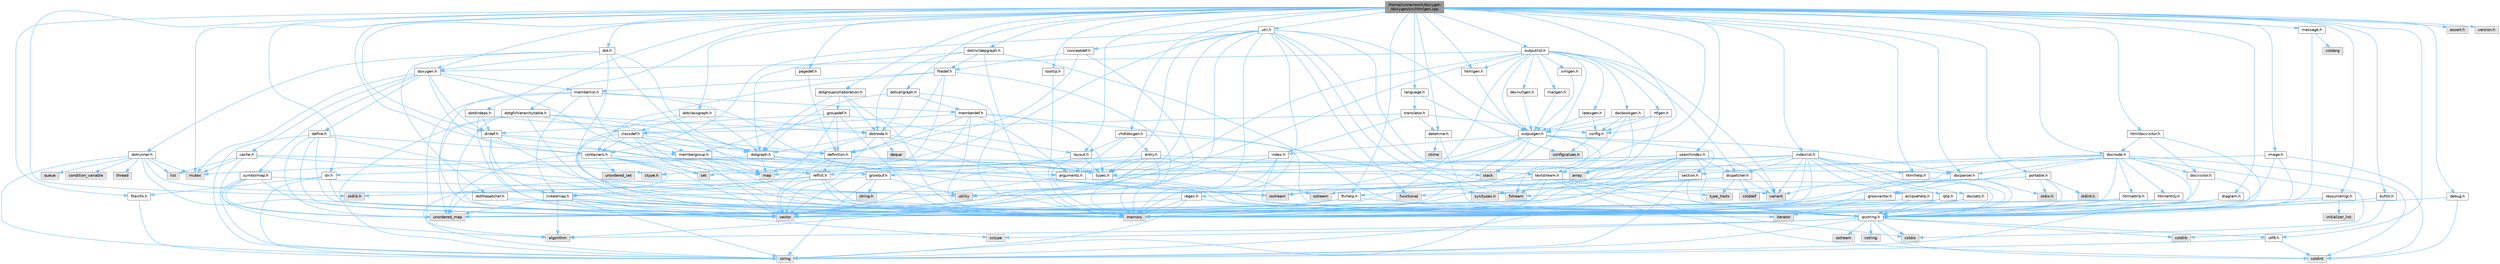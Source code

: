 digraph "/home/runner/work/doxygen/doxygen/src/htmlgen.cpp"
{
 // INTERACTIVE_SVG=YES
 // LATEX_PDF_SIZE
  bgcolor="transparent";
  edge [fontname=Helvetica,fontsize=10,labelfontname=Helvetica,labelfontsize=10];
  node [fontname=Helvetica,fontsize=10,shape=box,height=0.2,width=0.4];
  Node1 [id="Node000001",label="/home/runner/work/doxygen\l/doxygen/src/htmlgen.cpp",height=0.2,width=0.4,color="gray40", fillcolor="grey60", style="filled", fontcolor="black"];
  Node1 -> Node2 [id="edge1_Node000001_Node000002",color="steelblue1",style="solid"];
  Node2 [id="Node000002",label="stdlib.h",height=0.2,width=0.4,color="grey60", fillcolor="#E0E0E0", style="filled"];
  Node1 -> Node3 [id="edge2_Node000001_Node000003",color="steelblue1",style="solid"];
  Node3 [id="Node000003",label="assert.h",height=0.2,width=0.4,color="grey60", fillcolor="#E0E0E0", style="filled"];
  Node1 -> Node4 [id="edge3_Node000001_Node000004",color="steelblue1",style="solid"];
  Node4 [id="Node000004",label="mutex",height=0.2,width=0.4,color="grey60", fillcolor="#E0E0E0", style="filled"];
  Node1 -> Node5 [id="edge4_Node000001_Node000005",color="steelblue1",style="solid"];
  Node5 [id="Node000005",label="message.h",height=0.2,width=0.4,color="grey40", fillcolor="white", style="filled",URL="$d2/d0d/message_8h.html",tooltip=" "];
  Node5 -> Node6 [id="edge5_Node000005_Node000006",color="steelblue1",style="solid"];
  Node6 [id="Node000006",label="cstdarg",height=0.2,width=0.4,color="grey60", fillcolor="#E0E0E0", style="filled"];
  Node5 -> Node7 [id="edge6_Node000005_Node000007",color="steelblue1",style="solid"];
  Node7 [id="Node000007",label="qcstring.h",height=0.2,width=0.4,color="grey40", fillcolor="white", style="filled",URL="$d7/d5c/qcstring_8h.html",tooltip=" "];
  Node7 -> Node8 [id="edge7_Node000007_Node000008",color="steelblue1",style="solid"];
  Node8 [id="Node000008",label="string",height=0.2,width=0.4,color="grey60", fillcolor="#E0E0E0", style="filled"];
  Node7 -> Node9 [id="edge8_Node000007_Node000009",color="steelblue1",style="solid"];
  Node9 [id="Node000009",label="algorithm",height=0.2,width=0.4,color="grey60", fillcolor="#E0E0E0", style="filled"];
  Node7 -> Node10 [id="edge9_Node000007_Node000010",color="steelblue1",style="solid"];
  Node10 [id="Node000010",label="cctype",height=0.2,width=0.4,color="grey60", fillcolor="#E0E0E0", style="filled"];
  Node7 -> Node11 [id="edge10_Node000007_Node000011",color="steelblue1",style="solid"];
  Node11 [id="Node000011",label="cstring",height=0.2,width=0.4,color="grey60", fillcolor="#E0E0E0", style="filled"];
  Node7 -> Node12 [id="edge11_Node000007_Node000012",color="steelblue1",style="solid"];
  Node12 [id="Node000012",label="cstdio",height=0.2,width=0.4,color="grey60", fillcolor="#E0E0E0", style="filled"];
  Node7 -> Node13 [id="edge12_Node000007_Node000013",color="steelblue1",style="solid"];
  Node13 [id="Node000013",label="cstdlib",height=0.2,width=0.4,color="grey60", fillcolor="#E0E0E0", style="filled"];
  Node7 -> Node14 [id="edge13_Node000007_Node000014",color="steelblue1",style="solid"];
  Node14 [id="Node000014",label="cstdint",height=0.2,width=0.4,color="grey60", fillcolor="#E0E0E0", style="filled"];
  Node7 -> Node15 [id="edge14_Node000007_Node000015",color="steelblue1",style="solid"];
  Node15 [id="Node000015",label="ostream",height=0.2,width=0.4,color="grey60", fillcolor="#E0E0E0", style="filled"];
  Node7 -> Node16 [id="edge15_Node000007_Node000016",color="steelblue1",style="solid"];
  Node16 [id="Node000016",label="utf8.h",height=0.2,width=0.4,color="grey40", fillcolor="white", style="filled",URL="$db/d7c/utf8_8h.html",tooltip="Various UTF8 related helper functions."];
  Node16 -> Node14 [id="edge16_Node000016_Node000014",color="steelblue1",style="solid"];
  Node16 -> Node8 [id="edge17_Node000016_Node000008",color="steelblue1",style="solid"];
  Node1 -> Node17 [id="edge18_Node000001_Node000017",color="steelblue1",style="solid"];
  Node17 [id="Node000017",label="htmlgen.h",height=0.2,width=0.4,color="grey40", fillcolor="white", style="filled",URL="$d8/d56/htmlgen_8h.html",tooltip=" "];
  Node17 -> Node18 [id="edge19_Node000017_Node000018",color="steelblue1",style="solid"];
  Node18 [id="Node000018",label="outputgen.h",height=0.2,width=0.4,color="grey40", fillcolor="white", style="filled",URL="$df/d06/outputgen_8h.html",tooltip=" "];
  Node18 -> Node19 [id="edge20_Node000018_Node000019",color="steelblue1",style="solid"];
  Node19 [id="Node000019",label="memory",height=0.2,width=0.4,color="grey60", fillcolor="#E0E0E0", style="filled"];
  Node18 -> Node20 [id="edge21_Node000018_Node000020",color="steelblue1",style="solid"];
  Node20 [id="Node000020",label="stack",height=0.2,width=0.4,color="grey60", fillcolor="#E0E0E0", style="filled"];
  Node18 -> Node21 [id="edge22_Node000018_Node000021",color="steelblue1",style="solid"];
  Node21 [id="Node000021",label="iostream",height=0.2,width=0.4,color="grey60", fillcolor="#E0E0E0", style="filled"];
  Node18 -> Node22 [id="edge23_Node000018_Node000022",color="steelblue1",style="solid"];
  Node22 [id="Node000022",label="fstream",height=0.2,width=0.4,color="grey60", fillcolor="#E0E0E0", style="filled"];
  Node18 -> Node23 [id="edge24_Node000018_Node000023",color="steelblue1",style="solid"];
  Node23 [id="Node000023",label="types.h",height=0.2,width=0.4,color="grey40", fillcolor="white", style="filled",URL="$d9/d49/types_8h.html",tooltip="This file contains a number of basic enums and types."];
  Node23 -> Node7 [id="edge25_Node000023_Node000007",color="steelblue1",style="solid"];
  Node18 -> Node24 [id="edge26_Node000018_Node000024",color="steelblue1",style="solid"];
  Node24 [id="Node000024",label="index.h",height=0.2,width=0.4,color="grey40", fillcolor="white", style="filled",URL="$d1/db5/index_8h.html",tooltip=" "];
  Node24 -> Node19 [id="edge27_Node000024_Node000019",color="steelblue1",style="solid"];
  Node24 -> Node25 [id="edge28_Node000024_Node000025",color="steelblue1",style="solid"];
  Node25 [id="Node000025",label="vector",height=0.2,width=0.4,color="grey60", fillcolor="#E0E0E0", style="filled"];
  Node24 -> Node26 [id="edge29_Node000024_Node000026",color="steelblue1",style="solid"];
  Node26 [id="Node000026",label="map",height=0.2,width=0.4,color="grey60", fillcolor="#E0E0E0", style="filled"];
  Node24 -> Node7 [id="edge30_Node000024_Node000007",color="steelblue1",style="solid"];
  Node18 -> Node27 [id="edge31_Node000018_Node000027",color="steelblue1",style="solid"];
  Node27 [id="Node000027",label="section.h",height=0.2,width=0.4,color="grey40", fillcolor="white", style="filled",URL="$d1/d2a/section_8h.html",tooltip=" "];
  Node27 -> Node8 [id="edge32_Node000027_Node000008",color="steelblue1",style="solid"];
  Node27 -> Node28 [id="edge33_Node000027_Node000028",color="steelblue1",style="solid"];
  Node28 [id="Node000028",label="unordered_map",height=0.2,width=0.4,color="grey60", fillcolor="#E0E0E0", style="filled"];
  Node27 -> Node7 [id="edge34_Node000027_Node000007",color="steelblue1",style="solid"];
  Node27 -> Node29 [id="edge35_Node000027_Node000029",color="steelblue1",style="solid"];
  Node29 [id="Node000029",label="linkedmap.h",height=0.2,width=0.4,color="grey40", fillcolor="white", style="filled",URL="$da/de1/linkedmap_8h.html",tooltip=" "];
  Node29 -> Node28 [id="edge36_Node000029_Node000028",color="steelblue1",style="solid"];
  Node29 -> Node25 [id="edge37_Node000029_Node000025",color="steelblue1",style="solid"];
  Node29 -> Node19 [id="edge38_Node000029_Node000019",color="steelblue1",style="solid"];
  Node29 -> Node8 [id="edge39_Node000029_Node000008",color="steelblue1",style="solid"];
  Node29 -> Node9 [id="edge40_Node000029_Node000009",color="steelblue1",style="solid"];
  Node29 -> Node10 [id="edge41_Node000029_Node000010",color="steelblue1",style="solid"];
  Node29 -> Node7 [id="edge42_Node000029_Node000007",color="steelblue1",style="solid"];
  Node18 -> Node30 [id="edge43_Node000018_Node000030",color="steelblue1",style="solid"];
  Node30 [id="Node000030",label="textstream.h",height=0.2,width=0.4,color="grey40", fillcolor="white", style="filled",URL="$d4/d7d/textstream_8h.html",tooltip=" "];
  Node30 -> Node8 [id="edge44_Node000030_Node000008",color="steelblue1",style="solid"];
  Node30 -> Node21 [id="edge45_Node000030_Node000021",color="steelblue1",style="solid"];
  Node30 -> Node31 [id="edge46_Node000030_Node000031",color="steelblue1",style="solid"];
  Node31 [id="Node000031",label="sstream",height=0.2,width=0.4,color="grey60", fillcolor="#E0E0E0", style="filled"];
  Node30 -> Node14 [id="edge47_Node000030_Node000014",color="steelblue1",style="solid"];
  Node30 -> Node12 [id="edge48_Node000030_Node000012",color="steelblue1",style="solid"];
  Node30 -> Node22 [id="edge49_Node000030_Node000022",color="steelblue1",style="solid"];
  Node30 -> Node32 [id="edge50_Node000030_Node000032",color="steelblue1",style="solid"];
  Node32 [id="Node000032",label="type_traits",height=0.2,width=0.4,color="grey60", fillcolor="#E0E0E0", style="filled"];
  Node30 -> Node7 [id="edge51_Node000030_Node000007",color="steelblue1",style="solid"];
  Node18 -> Node33 [id="edge52_Node000018_Node000033",color="steelblue1",style="solid"];
  Node33 [id="Node000033",label="docparser.h",height=0.2,width=0.4,color="grey40", fillcolor="white", style="filled",URL="$de/d9c/docparser_8h.html",tooltip=" "];
  Node33 -> Node34 [id="edge53_Node000033_Node000034",color="steelblue1",style="solid"];
  Node34 [id="Node000034",label="stdio.h",height=0.2,width=0.4,color="grey60", fillcolor="#E0E0E0", style="filled"];
  Node33 -> Node19 [id="edge54_Node000033_Node000019",color="steelblue1",style="solid"];
  Node33 -> Node7 [id="edge55_Node000033_Node000007",color="steelblue1",style="solid"];
  Node33 -> Node35 [id="edge56_Node000033_Node000035",color="steelblue1",style="solid"];
  Node35 [id="Node000035",label="growvector.h",height=0.2,width=0.4,color="grey40", fillcolor="white", style="filled",URL="$d7/d50/growvector_8h.html",tooltip=" "];
  Node35 -> Node25 [id="edge57_Node000035_Node000025",color="steelblue1",style="solid"];
  Node35 -> Node19 [id="edge58_Node000035_Node000019",color="steelblue1",style="solid"];
  Node35 -> Node36 [id="edge59_Node000035_Node000036",color="steelblue1",style="solid"];
  Node36 [id="Node000036",label="iterator",height=0.2,width=0.4,color="grey60", fillcolor="#E0E0E0", style="filled"];
  Node1 -> Node37 [id="edge60_Node000001_Node000037",color="steelblue1",style="solid"];
  Node37 [id="Node000037",label="config.h",height=0.2,width=0.4,color="grey40", fillcolor="white", style="filled",URL="$db/d16/config_8h.html",tooltip=" "];
  Node37 -> Node38 [id="edge61_Node000037_Node000038",color="steelblue1",style="solid"];
  Node38 [id="Node000038",label="configvalues.h",height=0.2,width=0.4,color="grey60", fillcolor="#E0E0E0", style="filled"];
  Node1 -> Node39 [id="edge62_Node000001_Node000039",color="steelblue1",style="solid"];
  Node39 [id="Node000039",label="util.h",height=0.2,width=0.4,color="grey40", fillcolor="white", style="filled",URL="$d8/d3c/util_8h.html",tooltip="A bunch of utility functions."];
  Node39 -> Node19 [id="edge63_Node000039_Node000019",color="steelblue1",style="solid"];
  Node39 -> Node28 [id="edge64_Node000039_Node000028",color="steelblue1",style="solid"];
  Node39 -> Node9 [id="edge65_Node000039_Node000009",color="steelblue1",style="solid"];
  Node39 -> Node40 [id="edge66_Node000039_Node000040",color="steelblue1",style="solid"];
  Node40 [id="Node000040",label="functional",height=0.2,width=0.4,color="grey60", fillcolor="#E0E0E0", style="filled"];
  Node39 -> Node22 [id="edge67_Node000039_Node000022",color="steelblue1",style="solid"];
  Node39 -> Node41 [id="edge68_Node000039_Node000041",color="steelblue1",style="solid"];
  Node41 [id="Node000041",label="variant",height=0.2,width=0.4,color="grey60", fillcolor="#E0E0E0", style="filled"];
  Node39 -> Node42 [id="edge69_Node000039_Node000042",color="steelblue1",style="solid"];
  Node42 [id="Node000042",label="ctype.h",height=0.2,width=0.4,color="grey60", fillcolor="#E0E0E0", style="filled"];
  Node39 -> Node23 [id="edge70_Node000039_Node000023",color="steelblue1",style="solid"];
  Node39 -> Node33 [id="edge71_Node000039_Node000033",color="steelblue1",style="solid"];
  Node39 -> Node43 [id="edge72_Node000039_Node000043",color="steelblue1",style="solid"];
  Node43 [id="Node000043",label="containers.h",height=0.2,width=0.4,color="grey40", fillcolor="white", style="filled",URL="$d5/d75/containers_8h.html",tooltip=" "];
  Node43 -> Node25 [id="edge73_Node000043_Node000025",color="steelblue1",style="solid"];
  Node43 -> Node8 [id="edge74_Node000043_Node000008",color="steelblue1",style="solid"];
  Node43 -> Node44 [id="edge75_Node000043_Node000044",color="steelblue1",style="solid"];
  Node44 [id="Node000044",label="set",height=0.2,width=0.4,color="grey60", fillcolor="#E0E0E0", style="filled"];
  Node43 -> Node26 [id="edge76_Node000043_Node000026",color="steelblue1",style="solid"];
  Node43 -> Node45 [id="edge77_Node000043_Node000045",color="steelblue1",style="solid"];
  Node45 [id="Node000045",label="unordered_set",height=0.2,width=0.4,color="grey60", fillcolor="#E0E0E0", style="filled"];
  Node43 -> Node28 [id="edge78_Node000043_Node000028",color="steelblue1",style="solid"];
  Node43 -> Node20 [id="edge79_Node000043_Node000020",color="steelblue1",style="solid"];
  Node39 -> Node18 [id="edge80_Node000039_Node000018",color="steelblue1",style="solid"];
  Node39 -> Node46 [id="edge81_Node000039_Node000046",color="steelblue1",style="solid"];
  Node46 [id="Node000046",label="regex.h",height=0.2,width=0.4,color="grey40", fillcolor="white", style="filled",URL="$d1/d21/regex_8h.html",tooltip=" "];
  Node46 -> Node19 [id="edge82_Node000046_Node000019",color="steelblue1",style="solid"];
  Node46 -> Node8 [id="edge83_Node000046_Node000008",color="steelblue1",style="solid"];
  Node46 -> Node25 [id="edge84_Node000046_Node000025",color="steelblue1",style="solid"];
  Node46 -> Node36 [id="edge85_Node000046_Node000036",color="steelblue1",style="solid"];
  Node39 -> Node47 [id="edge86_Node000039_Node000047",color="steelblue1",style="solid"];
  Node47 [id="Node000047",label="conceptdef.h",height=0.2,width=0.4,color="grey40", fillcolor="white", style="filled",URL="$da/df1/conceptdef_8h.html",tooltip=" "];
  Node47 -> Node19 [id="edge87_Node000047_Node000019",color="steelblue1",style="solid"];
  Node47 -> Node48 [id="edge88_Node000047_Node000048",color="steelblue1",style="solid"];
  Node48 [id="Node000048",label="definition.h",height=0.2,width=0.4,color="grey40", fillcolor="white", style="filled",URL="$df/da1/definition_8h.html",tooltip=" "];
  Node48 -> Node25 [id="edge89_Node000048_Node000025",color="steelblue1",style="solid"];
  Node48 -> Node23 [id="edge90_Node000048_Node000023",color="steelblue1",style="solid"];
  Node48 -> Node49 [id="edge91_Node000048_Node000049",color="steelblue1",style="solid"];
  Node49 [id="Node000049",label="reflist.h",height=0.2,width=0.4,color="grey40", fillcolor="white", style="filled",URL="$d1/d02/reflist_8h.html",tooltip=" "];
  Node49 -> Node25 [id="edge92_Node000049_Node000025",color="steelblue1",style="solid"];
  Node49 -> Node28 [id="edge93_Node000049_Node000028",color="steelblue1",style="solid"];
  Node49 -> Node19 [id="edge94_Node000049_Node000019",color="steelblue1",style="solid"];
  Node49 -> Node7 [id="edge95_Node000049_Node000007",color="steelblue1",style="solid"];
  Node49 -> Node29 [id="edge96_Node000049_Node000029",color="steelblue1",style="solid"];
  Node47 -> Node50 [id="edge97_Node000047_Node000050",color="steelblue1",style="solid"];
  Node50 [id="Node000050",label="filedef.h",height=0.2,width=0.4,color="grey40", fillcolor="white", style="filled",URL="$d4/d3a/filedef_8h.html",tooltip=" "];
  Node50 -> Node19 [id="edge98_Node000050_Node000019",color="steelblue1",style="solid"];
  Node50 -> Node44 [id="edge99_Node000050_Node000044",color="steelblue1",style="solid"];
  Node50 -> Node48 [id="edge100_Node000050_Node000048",color="steelblue1",style="solid"];
  Node50 -> Node51 [id="edge101_Node000050_Node000051",color="steelblue1",style="solid"];
  Node51 [id="Node000051",label="memberlist.h",height=0.2,width=0.4,color="grey40", fillcolor="white", style="filled",URL="$dd/d78/memberlist_8h.html",tooltip=" "];
  Node51 -> Node25 [id="edge102_Node000051_Node000025",color="steelblue1",style="solid"];
  Node51 -> Node9 [id="edge103_Node000051_Node000009",color="steelblue1",style="solid"];
  Node51 -> Node52 [id="edge104_Node000051_Node000052",color="steelblue1",style="solid"];
  Node52 [id="Node000052",label="memberdef.h",height=0.2,width=0.4,color="grey40", fillcolor="white", style="filled",URL="$d4/d46/memberdef_8h.html",tooltip=" "];
  Node52 -> Node25 [id="edge105_Node000052_Node000025",color="steelblue1",style="solid"];
  Node52 -> Node19 [id="edge106_Node000052_Node000019",color="steelblue1",style="solid"];
  Node52 -> Node53 [id="edge107_Node000052_Node000053",color="steelblue1",style="solid"];
  Node53 [id="Node000053",label="sys/types.h",height=0.2,width=0.4,color="grey60", fillcolor="#E0E0E0", style="filled"];
  Node52 -> Node23 [id="edge108_Node000052_Node000023",color="steelblue1",style="solid"];
  Node52 -> Node48 [id="edge109_Node000052_Node000048",color="steelblue1",style="solid"];
  Node52 -> Node54 [id="edge110_Node000052_Node000054",color="steelblue1",style="solid"];
  Node54 [id="Node000054",label="arguments.h",height=0.2,width=0.4,color="grey40", fillcolor="white", style="filled",URL="$df/d9b/arguments_8h.html",tooltip=" "];
  Node54 -> Node25 [id="edge111_Node000054_Node000025",color="steelblue1",style="solid"];
  Node54 -> Node7 [id="edge112_Node000054_Node000007",color="steelblue1",style="solid"];
  Node52 -> Node55 [id="edge113_Node000052_Node000055",color="steelblue1",style="solid"];
  Node55 [id="Node000055",label="classdef.h",height=0.2,width=0.4,color="grey40", fillcolor="white", style="filled",URL="$d1/da6/classdef_8h.html",tooltip=" "];
  Node55 -> Node19 [id="edge114_Node000055_Node000019",color="steelblue1",style="solid"];
  Node55 -> Node25 [id="edge115_Node000055_Node000025",color="steelblue1",style="solid"];
  Node55 -> Node44 [id="edge116_Node000055_Node000044",color="steelblue1",style="solid"];
  Node55 -> Node43 [id="edge117_Node000055_Node000043",color="steelblue1",style="solid"];
  Node55 -> Node48 [id="edge118_Node000055_Node000048",color="steelblue1",style="solid"];
  Node55 -> Node54 [id="edge119_Node000055_Node000054",color="steelblue1",style="solid"];
  Node55 -> Node56 [id="edge120_Node000055_Node000056",color="steelblue1",style="solid"];
  Node56 [id="Node000056",label="membergroup.h",height=0.2,width=0.4,color="grey40", fillcolor="white", style="filled",URL="$d9/d11/membergroup_8h.html",tooltip=" "];
  Node56 -> Node25 [id="edge121_Node000056_Node000025",color="steelblue1",style="solid"];
  Node56 -> Node26 [id="edge122_Node000056_Node000026",color="steelblue1",style="solid"];
  Node56 -> Node19 [id="edge123_Node000056_Node000019",color="steelblue1",style="solid"];
  Node56 -> Node23 [id="edge124_Node000056_Node000023",color="steelblue1",style="solid"];
  Node56 -> Node49 [id="edge125_Node000056_Node000049",color="steelblue1",style="solid"];
  Node51 -> Node29 [id="edge126_Node000051_Node000029",color="steelblue1",style="solid"];
  Node51 -> Node23 [id="edge127_Node000051_Node000023",color="steelblue1",style="solid"];
  Node51 -> Node56 [id="edge128_Node000051_Node000056",color="steelblue1",style="solid"];
  Node50 -> Node43 [id="edge129_Node000050_Node000043",color="steelblue1",style="solid"];
  Node1 -> Node57 [id="edge130_Node000001_Node000057",color="steelblue1",style="solid"];
  Node57 [id="Node000057",label="doxygen.h",height=0.2,width=0.4,color="grey40", fillcolor="white", style="filled",URL="$d1/da1/doxygen_8h.html",tooltip=" "];
  Node57 -> Node4 [id="edge131_Node000057_Node000004",color="steelblue1",style="solid"];
  Node57 -> Node43 [id="edge132_Node000057_Node000043",color="steelblue1",style="solid"];
  Node57 -> Node56 [id="edge133_Node000057_Node000056",color="steelblue1",style="solid"];
  Node57 -> Node58 [id="edge134_Node000057_Node000058",color="steelblue1",style="solid"];
  Node58 [id="Node000058",label="dirdef.h",height=0.2,width=0.4,color="grey40", fillcolor="white", style="filled",URL="$d6/d15/dirdef_8h.html",tooltip=" "];
  Node58 -> Node25 [id="edge135_Node000058_Node000025",color="steelblue1",style="solid"];
  Node58 -> Node26 [id="edge136_Node000058_Node000026",color="steelblue1",style="solid"];
  Node58 -> Node7 [id="edge137_Node000058_Node000007",color="steelblue1",style="solid"];
  Node58 -> Node29 [id="edge138_Node000058_Node000029",color="steelblue1",style="solid"];
  Node58 -> Node48 [id="edge139_Node000058_Node000048",color="steelblue1",style="solid"];
  Node57 -> Node51 [id="edge140_Node000057_Node000051",color="steelblue1",style="solid"];
  Node57 -> Node59 [id="edge141_Node000057_Node000059",color="steelblue1",style="solid"];
  Node59 [id="Node000059",label="define.h",height=0.2,width=0.4,color="grey40", fillcolor="white", style="filled",URL="$df/d67/define_8h.html",tooltip=" "];
  Node59 -> Node25 [id="edge142_Node000059_Node000025",color="steelblue1",style="solid"];
  Node59 -> Node19 [id="edge143_Node000059_Node000019",color="steelblue1",style="solid"];
  Node59 -> Node8 [id="edge144_Node000059_Node000008",color="steelblue1",style="solid"];
  Node59 -> Node28 [id="edge145_Node000059_Node000028",color="steelblue1",style="solid"];
  Node59 -> Node7 [id="edge146_Node000059_Node000007",color="steelblue1",style="solid"];
  Node59 -> Node43 [id="edge147_Node000059_Node000043",color="steelblue1",style="solid"];
  Node57 -> Node60 [id="edge148_Node000057_Node000060",color="steelblue1",style="solid"];
  Node60 [id="Node000060",label="cache.h",height=0.2,width=0.4,color="grey40", fillcolor="white", style="filled",URL="$d3/d26/cache_8h.html",tooltip=" "];
  Node60 -> Node61 [id="edge149_Node000060_Node000061",color="steelblue1",style="solid"];
  Node61 [id="Node000061",label="list",height=0.2,width=0.4,color="grey60", fillcolor="#E0E0E0", style="filled"];
  Node60 -> Node28 [id="edge150_Node000060_Node000028",color="steelblue1",style="solid"];
  Node60 -> Node4 [id="edge151_Node000060_Node000004",color="steelblue1",style="solid"];
  Node60 -> Node62 [id="edge152_Node000060_Node000062",color="steelblue1",style="solid"];
  Node62 [id="Node000062",label="utility",height=0.2,width=0.4,color="grey60", fillcolor="#E0E0E0", style="filled"];
  Node60 -> Node42 [id="edge153_Node000060_Node000042",color="steelblue1",style="solid"];
  Node57 -> Node63 [id="edge154_Node000057_Node000063",color="steelblue1",style="solid"];
  Node63 [id="Node000063",label="symbolmap.h",height=0.2,width=0.4,color="grey40", fillcolor="white", style="filled",URL="$d7/ddd/symbolmap_8h.html",tooltip=" "];
  Node63 -> Node9 [id="edge155_Node000063_Node000009",color="steelblue1",style="solid"];
  Node63 -> Node28 [id="edge156_Node000063_Node000028",color="steelblue1",style="solid"];
  Node63 -> Node25 [id="edge157_Node000063_Node000025",color="steelblue1",style="solid"];
  Node63 -> Node8 [id="edge158_Node000063_Node000008",color="steelblue1",style="solid"];
  Node63 -> Node62 [id="edge159_Node000063_Node000062",color="steelblue1",style="solid"];
  Node1 -> Node64 [id="edge160_Node000001_Node000064",color="steelblue1",style="solid"];
  Node64 [id="Node000064",label="diagram.h",height=0.2,width=0.4,color="grey40", fillcolor="white", style="filled",URL="$d9/d1b/diagram_8h.html",tooltip=" "];
  Node64 -> Node19 [id="edge161_Node000064_Node000019",color="steelblue1",style="solid"];
  Node64 -> Node7 [id="edge162_Node000064_Node000007",color="steelblue1",style="solid"];
  Node1 -> Node65 [id="edge163_Node000001_Node000065",color="steelblue1",style="solid"];
  Node65 [id="Node000065",label="version.h",height=0.2,width=0.4,color="grey60", fillcolor="#E0E0E0", style="filled"];
  Node1 -> Node66 [id="edge164_Node000001_Node000066",color="steelblue1",style="solid"];
  Node66 [id="Node000066",label="dot.h",height=0.2,width=0.4,color="grey40", fillcolor="white", style="filled",URL="$d6/d4a/dot_8h.html",tooltip=" "];
  Node66 -> Node26 [id="edge165_Node000066_Node000026",color="steelblue1",style="solid"];
  Node66 -> Node7 [id="edge166_Node000066_Node000007",color="steelblue1",style="solid"];
  Node66 -> Node67 [id="edge167_Node000066_Node000067",color="steelblue1",style="solid"];
  Node67 [id="Node000067",label="dotgraph.h",height=0.2,width=0.4,color="grey40", fillcolor="white", style="filled",URL="$d0/daa/dotgraph_8h.html",tooltip=" "];
  Node67 -> Node21 [id="edge168_Node000067_Node000021",color="steelblue1",style="solid"];
  Node67 -> Node26 [id="edge169_Node000067_Node000026",color="steelblue1",style="solid"];
  Node67 -> Node7 [id="edge170_Node000067_Node000007",color="steelblue1",style="solid"];
  Node67 -> Node68 [id="edge171_Node000067_Node000068",color="steelblue1",style="solid"];
  Node68 [id="Node000068",label="dir.h",height=0.2,width=0.4,color="grey40", fillcolor="white", style="filled",URL="$df/d9c/dir_8h.html",tooltip=" "];
  Node68 -> Node8 [id="edge172_Node000068_Node000008",color="steelblue1",style="solid"];
  Node68 -> Node19 [id="edge173_Node000068_Node000019",color="steelblue1",style="solid"];
  Node68 -> Node69 [id="edge174_Node000068_Node000069",color="steelblue1",style="solid"];
  Node69 [id="Node000069",label="fileinfo.h",height=0.2,width=0.4,color="grey40", fillcolor="white", style="filled",URL="$df/d45/fileinfo_8h.html",tooltip=" "];
  Node69 -> Node8 [id="edge175_Node000069_Node000008",color="steelblue1",style="solid"];
  Node66 -> Node70 [id="edge176_Node000066_Node000070",color="steelblue1",style="solid"];
  Node70 [id="Node000070",label="dotfilepatcher.h",height=0.2,width=0.4,color="grey40", fillcolor="white", style="filled",URL="$d3/d38/dotfilepatcher_8h.html",tooltip=" "];
  Node70 -> Node25 [id="edge177_Node000070_Node000025",color="steelblue1",style="solid"];
  Node70 -> Node7 [id="edge178_Node000070_Node000007",color="steelblue1",style="solid"];
  Node66 -> Node71 [id="edge179_Node000066_Node000071",color="steelblue1",style="solid"];
  Node71 [id="Node000071",label="dotrunner.h",height=0.2,width=0.4,color="grey40", fillcolor="white", style="filled",URL="$d2/dd1/dotrunner_8h.html",tooltip=" "];
  Node71 -> Node8 [id="edge180_Node000071_Node000008",color="steelblue1",style="solid"];
  Node71 -> Node72 [id="edge181_Node000071_Node000072",color="steelblue1",style="solid"];
  Node72 [id="Node000072",label="thread",height=0.2,width=0.4,color="grey60", fillcolor="#E0E0E0", style="filled"];
  Node71 -> Node61 [id="edge182_Node000071_Node000061",color="steelblue1",style="solid"];
  Node71 -> Node73 [id="edge183_Node000071_Node000073",color="steelblue1",style="solid"];
  Node73 [id="Node000073",label="queue",height=0.2,width=0.4,color="grey60", fillcolor="#E0E0E0", style="filled"];
  Node71 -> Node4 [id="edge184_Node000071_Node000004",color="steelblue1",style="solid"];
  Node71 -> Node74 [id="edge185_Node000071_Node000074",color="steelblue1",style="solid"];
  Node74 [id="Node000074",label="condition_variable",height=0.2,width=0.4,color="grey60", fillcolor="#E0E0E0", style="filled"];
  Node71 -> Node19 [id="edge186_Node000071_Node000019",color="steelblue1",style="solid"];
  Node71 -> Node7 [id="edge187_Node000071_Node000007",color="steelblue1",style="solid"];
  Node66 -> Node57 [id="edge188_Node000066_Node000057",color="steelblue1",style="solid"];
  Node1 -> Node75 [id="edge189_Node000001_Node000075",color="steelblue1",style="solid"];
  Node75 [id="Node000075",label="dotcallgraph.h",height=0.2,width=0.4,color="grey40", fillcolor="white", style="filled",URL="$dc/dcf/dotcallgraph_8h.html",tooltip=" "];
  Node75 -> Node19 [id="edge190_Node000075_Node000019",color="steelblue1",style="solid"];
  Node75 -> Node76 [id="edge191_Node000075_Node000076",color="steelblue1",style="solid"];
  Node76 [id="Node000076",label="dotnode.h",height=0.2,width=0.4,color="grey40", fillcolor="white", style="filled",URL="$d8/d3b/dotnode_8h.html",tooltip=" "];
  Node76 -> Node25 [id="edge192_Node000076_Node000025",color="steelblue1",style="solid"];
  Node76 -> Node26 [id="edge193_Node000076_Node000026",color="steelblue1",style="solid"];
  Node76 -> Node77 [id="edge194_Node000076_Node000077",color="steelblue1",style="solid"];
  Node77 [id="Node000077",label="deque",height=0.2,width=0.4,color="grey60", fillcolor="#E0E0E0", style="filled"];
  Node76 -> Node21 [id="edge195_Node000076_Node000021",color="steelblue1",style="solid"];
  Node76 -> Node23 [id="edge196_Node000076_Node000023",color="steelblue1",style="solid"];
  Node76 -> Node67 [id="edge197_Node000076_Node000067",color="steelblue1",style="solid"];
  Node75 -> Node67 [id="edge198_Node000075_Node000067",color="steelblue1",style="solid"];
  Node75 -> Node52 [id="edge199_Node000075_Node000052",color="steelblue1",style="solid"];
  Node1 -> Node78 [id="edge200_Node000001_Node000078",color="steelblue1",style="solid"];
  Node78 [id="Node000078",label="dotclassgraph.h",height=0.2,width=0.4,color="grey40", fillcolor="white", style="filled",URL="$d5/d04/dotclassgraph_8h.html",tooltip=" "];
  Node78 -> Node19 [id="edge201_Node000078_Node000019",color="steelblue1",style="solid"];
  Node78 -> Node55 [id="edge202_Node000078_Node000055",color="steelblue1",style="solid"];
  Node78 -> Node76 [id="edge203_Node000078_Node000076",color="steelblue1",style="solid"];
  Node78 -> Node67 [id="edge204_Node000078_Node000067",color="steelblue1",style="solid"];
  Node1 -> Node79 [id="edge205_Node000001_Node000079",color="steelblue1",style="solid"];
  Node79 [id="Node000079",label="dotdirdeps.h",height=0.2,width=0.4,color="grey40", fillcolor="white", style="filled",URL="$d3/dcf/dotdirdeps_8h.html",tooltip=" "];
  Node79 -> Node19 [id="edge206_Node000079_Node000019",color="steelblue1",style="solid"];
  Node79 -> Node67 [id="edge207_Node000079_Node000067",color="steelblue1",style="solid"];
  Node79 -> Node58 [id="edge208_Node000079_Node000058",color="steelblue1",style="solid"];
  Node1 -> Node80 [id="edge209_Node000001_Node000080",color="steelblue1",style="solid"];
  Node80 [id="Node000080",label="dotgfxhierarchytable.h",height=0.2,width=0.4,color="grey40", fillcolor="white", style="filled",URL="$d2/de7/dotgfxhierarchytable_8h.html",tooltip=" "];
  Node80 -> Node19 [id="edge210_Node000080_Node000019",color="steelblue1",style="solid"];
  Node80 -> Node8 [id="edge211_Node000080_Node000008",color="steelblue1",style="solid"];
  Node80 -> Node28 [id="edge212_Node000080_Node000028",color="steelblue1",style="solid"];
  Node80 -> Node25 [id="edge213_Node000080_Node000025",color="steelblue1",style="solid"];
  Node80 -> Node55 [id="edge214_Node000080_Node000055",color="steelblue1",style="solid"];
  Node80 -> Node67 [id="edge215_Node000080_Node000067",color="steelblue1",style="solid"];
  Node80 -> Node76 [id="edge216_Node000080_Node000076",color="steelblue1",style="solid"];
  Node1 -> Node81 [id="edge217_Node000001_Node000081",color="steelblue1",style="solid"];
  Node81 [id="Node000081",label="dotgroupcollaboration.h",height=0.2,width=0.4,color="grey40", fillcolor="white", style="filled",URL="$d7/d99/dotgroupcollaboration_8h.html",tooltip=" "];
  Node81 -> Node19 [id="edge218_Node000081_Node000019",color="steelblue1",style="solid"];
  Node81 -> Node76 [id="edge219_Node000081_Node000076",color="steelblue1",style="solid"];
  Node81 -> Node67 [id="edge220_Node000081_Node000067",color="steelblue1",style="solid"];
  Node81 -> Node82 [id="edge221_Node000081_Node000082",color="steelblue1",style="solid"];
  Node82 [id="Node000082",label="groupdef.h",height=0.2,width=0.4,color="grey40", fillcolor="white", style="filled",URL="$d1/de6/groupdef_8h.html",tooltip=" "];
  Node82 -> Node19 [id="edge222_Node000082_Node000019",color="steelblue1",style="solid"];
  Node82 -> Node48 [id="edge223_Node000082_Node000048",color="steelblue1",style="solid"];
  Node82 -> Node58 [id="edge224_Node000082_Node000058",color="steelblue1",style="solid"];
  Node82 -> Node83 [id="edge225_Node000082_Node000083",color="steelblue1",style="solid"];
  Node83 [id="Node000083",label="layout.h",height=0.2,width=0.4,color="grey40", fillcolor="white", style="filled",URL="$db/d51/layout_8h.html",tooltip=" "];
  Node83 -> Node19 [id="edge226_Node000083_Node000019",color="steelblue1",style="solid"];
  Node83 -> Node25 [id="edge227_Node000083_Node000025",color="steelblue1",style="solid"];
  Node83 -> Node23 [id="edge228_Node000083_Node000023",color="steelblue1",style="solid"];
  Node82 -> Node56 [id="edge229_Node000082_Node000056",color="steelblue1",style="solid"];
  Node82 -> Node29 [id="edge230_Node000082_Node000029",color="steelblue1",style="solid"];
  Node1 -> Node84 [id="edge231_Node000001_Node000084",color="steelblue1",style="solid"];
  Node84 [id="Node000084",label="dotincldepgraph.h",height=0.2,width=0.4,color="grey40", fillcolor="white", style="filled",URL="$dd/d8c/dotincldepgraph_8h.html",tooltip=" "];
  Node84 -> Node19 [id="edge232_Node000084_Node000019",color="steelblue1",style="solid"];
  Node84 -> Node7 [id="edge233_Node000084_Node000007",color="steelblue1",style="solid"];
  Node84 -> Node50 [id="edge234_Node000084_Node000050",color="steelblue1",style="solid"];
  Node84 -> Node76 [id="edge235_Node000084_Node000076",color="steelblue1",style="solid"];
  Node84 -> Node67 [id="edge236_Node000084_Node000067",color="steelblue1",style="solid"];
  Node1 -> Node85 [id="edge237_Node000001_Node000085",color="steelblue1",style="solid"];
  Node85 [id="Node000085",label="language.h",height=0.2,width=0.4,color="grey40", fillcolor="white", style="filled",URL="$d8/dce/language_8h.html",tooltip=" "];
  Node85 -> Node86 [id="edge238_Node000085_Node000086",color="steelblue1",style="solid"];
  Node86 [id="Node000086",label="translator.h",height=0.2,width=0.4,color="grey40", fillcolor="white", style="filled",URL="$d9/df1/translator_8h.html",tooltip=" "];
  Node86 -> Node55 [id="edge239_Node000086_Node000055",color="steelblue1",style="solid"];
  Node86 -> Node37 [id="edge240_Node000086_Node000037",color="steelblue1",style="solid"];
  Node86 -> Node87 [id="edge241_Node000086_Node000087",color="steelblue1",style="solid"];
  Node87 [id="Node000087",label="datetime.h",height=0.2,width=0.4,color="grey40", fillcolor="white", style="filled",URL="$de/d1b/datetime_8h.html",tooltip=" "];
  Node87 -> Node88 [id="edge242_Node000087_Node000088",color="steelblue1",style="solid"];
  Node88 [id="Node000088",label="ctime",height=0.2,width=0.4,color="grey60", fillcolor="#E0E0E0", style="filled"];
  Node87 -> Node7 [id="edge243_Node000087_Node000007",color="steelblue1",style="solid"];
  Node86 -> Node24 [id="edge244_Node000086_Node000024",color="steelblue1",style="solid"];
  Node85 -> Node38 [id="edge245_Node000085_Node000038",color="steelblue1",style="solid"];
  Node1 -> Node89 [id="edge246_Node000001_Node000089",color="steelblue1",style="solid"];
  Node89 [id="Node000089",label="htmlhelp.h",height=0.2,width=0.4,color="grey40", fillcolor="white", style="filled",URL="$d8/dc3/htmlhelp_8h.html",tooltip=" "];
  Node89 -> Node19 [id="edge247_Node000089_Node000019",color="steelblue1",style="solid"];
  Node89 -> Node7 [id="edge248_Node000089_Node000007",color="steelblue1",style="solid"];
  Node1 -> Node33 [id="edge249_Node000001_Node000033",color="steelblue1",style="solid"];
  Node1 -> Node90 [id="edge250_Node000001_Node000090",color="steelblue1",style="solid"];
  Node90 [id="Node000090",label="docnode.h",height=0.2,width=0.4,color="grey40", fillcolor="white", style="filled",URL="$de/d2b/docnode_8h.html",tooltip=" "];
  Node90 -> Node12 [id="edge251_Node000090_Node000012",color="steelblue1",style="solid"];
  Node90 -> Node14 [id="edge252_Node000090_Node000014",color="steelblue1",style="solid"];
  Node90 -> Node25 [id="edge253_Node000090_Node000025",color="steelblue1",style="solid"];
  Node90 -> Node19 [id="edge254_Node000090_Node000019",color="steelblue1",style="solid"];
  Node90 -> Node41 [id="edge255_Node000090_Node000041",color="steelblue1",style="solid"];
  Node90 -> Node7 [id="edge256_Node000090_Node000007",color="steelblue1",style="solid"];
  Node90 -> Node91 [id="edge257_Node000090_Node000091",color="steelblue1",style="solid"];
  Node91 [id="Node000091",label="docvisitor.h",height=0.2,width=0.4,color="grey40", fillcolor="white", style="filled",URL="$d2/d3c/docvisitor_8h.html",tooltip=" "];
  Node91 -> Node19 [id="edge258_Node000091_Node000019",color="steelblue1",style="solid"];
  Node91 -> Node7 [id="edge259_Node000091_Node000007",color="steelblue1",style="solid"];
  Node90 -> Node33 [id="edge260_Node000090_Node000033",color="steelblue1",style="solid"];
  Node90 -> Node92 [id="edge261_Node000090_Node000092",color="steelblue1",style="solid"];
  Node92 [id="Node000092",label="htmlattrib.h",height=0.2,width=0.4,color="grey40", fillcolor="white", style="filled",URL="$d0/d73/htmlattrib_8h.html",tooltip=" "];
  Node92 -> Node25 [id="edge262_Node000092_Node000025",color="steelblue1",style="solid"];
  Node92 -> Node7 [id="edge263_Node000092_Node000007",color="steelblue1",style="solid"];
  Node90 -> Node93 [id="edge264_Node000090_Node000093",color="steelblue1",style="solid"];
  Node93 [id="Node000093",label="htmlentity.h",height=0.2,width=0.4,color="grey40", fillcolor="white", style="filled",URL="$db/dc6/htmlentity_8h.html",tooltip=" "];
  Node93 -> Node28 [id="edge265_Node000093_Node000028",color="steelblue1",style="solid"];
  Node93 -> Node8 [id="edge266_Node000093_Node000008",color="steelblue1",style="solid"];
  Node93 -> Node7 [id="edge267_Node000093_Node000007",color="steelblue1",style="solid"];
  Node90 -> Node35 [id="edge268_Node000090_Node000035",color="steelblue1",style="solid"];
  Node90 -> Node27 [id="edge269_Node000090_Node000027",color="steelblue1",style="solid"];
  Node1 -> Node94 [id="edge270_Node000001_Node000094",color="steelblue1",style="solid"];
  Node94 [id="Node000094",label="htmldocvisitor.h",height=0.2,width=0.4,color="grey40", fillcolor="white", style="filled",URL="$d0/d71/htmldocvisitor_8h.html",tooltip=" "];
  Node94 -> Node91 [id="edge271_Node000094_Node000091",color="steelblue1",style="solid"];
  Node94 -> Node90 [id="edge272_Node000094_Node000090",color="steelblue1",style="solid"];
  Node94 -> Node7 [id="edge273_Node000094_Node000007",color="steelblue1",style="solid"];
  Node1 -> Node95 [id="edge274_Node000001_Node000095",color="steelblue1",style="solid"];
  Node95 [id="Node000095",label="searchindex.h",height=0.2,width=0.4,color="grey40", fillcolor="white", style="filled",URL="$de/d07/searchindex_8h.html",tooltip="Web server based search engine."];
  Node95 -> Node19 [id="edge275_Node000095_Node000019",color="steelblue1",style="solid"];
  Node95 -> Node25 [id="edge276_Node000095_Node000025",color="steelblue1",style="solid"];
  Node95 -> Node26 [id="edge277_Node000095_Node000026",color="steelblue1",style="solid"];
  Node95 -> Node28 [id="edge278_Node000095_Node000028",color="steelblue1",style="solid"];
  Node95 -> Node8 [id="edge279_Node000095_Node000008",color="steelblue1",style="solid"];
  Node95 -> Node96 [id="edge280_Node000095_Node000096",color="steelblue1",style="solid"];
  Node96 [id="Node000096",label="array",height=0.2,width=0.4,color="grey60", fillcolor="#E0E0E0", style="filled"];
  Node95 -> Node41 [id="edge281_Node000095_Node000041",color="steelblue1",style="solid"];
  Node95 -> Node7 [id="edge282_Node000095_Node000007",color="steelblue1",style="solid"];
  Node95 -> Node97 [id="edge283_Node000095_Node000097",color="steelblue1",style="solid"];
  Node97 [id="Node000097",label="growbuf.h",height=0.2,width=0.4,color="grey40", fillcolor="white", style="filled",URL="$dd/d72/growbuf_8h.html",tooltip=" "];
  Node97 -> Node62 [id="edge284_Node000097_Node000062",color="steelblue1",style="solid"];
  Node97 -> Node2 [id="edge285_Node000097_Node000002",color="steelblue1",style="solid"];
  Node97 -> Node98 [id="edge286_Node000097_Node000098",color="steelblue1",style="solid"];
  Node98 [id="Node000098",label="string.h",height=0.2,width=0.4,color="grey60", fillcolor="#E0E0E0", style="filled"];
  Node97 -> Node8 [id="edge287_Node000097_Node000008",color="steelblue1",style="solid"];
  Node95 -> Node99 [id="edge288_Node000095_Node000099",color="steelblue1",style="solid"];
  Node99 [id="Node000099",label="dispatcher.h",height=0.2,width=0.4,color="grey40", fillcolor="white", style="filled",URL="$da/d73/dispatcher_8h.html",tooltip=" "];
  Node99 -> Node100 [id="edge289_Node000099_Node000100",color="steelblue1",style="solid"];
  Node100 [id="Node000100",label="cstddef",height=0.2,width=0.4,color="grey60", fillcolor="#E0E0E0", style="filled"];
  Node99 -> Node62 [id="edge290_Node000099_Node000062",color="steelblue1",style="solid"];
  Node99 -> Node40 [id="edge291_Node000099_Node000040",color="steelblue1",style="solid"];
  Node99 -> Node41 [id="edge292_Node000099_Node000041",color="steelblue1",style="solid"];
  Node99 -> Node32 [id="edge293_Node000099_Node000032",color="steelblue1",style="solid"];
  Node1 -> Node101 [id="edge294_Node000001_Node000101",color="steelblue1",style="solid"];
  Node101 [id="Node000101",label="pagedef.h",height=0.2,width=0.4,color="grey40", fillcolor="white", style="filled",URL="$dd/d66/pagedef_8h.html",tooltip=" "];
  Node101 -> Node48 [id="edge295_Node000101_Node000048",color="steelblue1",style="solid"];
  Node1 -> Node102 [id="edge296_Node000001_Node000102",color="steelblue1",style="solid"];
  Node102 [id="Node000102",label="debug.h",height=0.2,width=0.4,color="grey40", fillcolor="white", style="filled",URL="$db/d16/debug_8h.html",tooltip=" "];
  Node102 -> Node14 [id="edge297_Node000102_Node000014",color="steelblue1",style="solid"];
  Node102 -> Node7 [id="edge298_Node000102_Node000007",color="steelblue1",style="solid"];
  Node1 -> Node58 [id="edge299_Node000001_Node000058",color="steelblue1",style="solid"];
  Node1 -> Node103 [id="edge300_Node000001_Node000103",color="steelblue1",style="solid"];
  Node103 [id="Node000103",label="vhdldocgen.h",height=0.2,width=0.4,color="grey40", fillcolor="white", style="filled",URL="$dd/dec/vhdldocgen_8h.html",tooltip=" "];
  Node103 -> Node7 [id="edge301_Node000103_Node000007",color="steelblue1",style="solid"];
  Node103 -> Node83 [id="edge302_Node000103_Node000083",color="steelblue1",style="solid"];
  Node103 -> Node54 [id="edge303_Node000103_Node000054",color="steelblue1",style="solid"];
  Node103 -> Node104 [id="edge304_Node000103_Node000104",color="steelblue1",style="solid"];
  Node104 [id="Node000104",label="entry.h",height=0.2,width=0.4,color="grey40", fillcolor="white", style="filled",URL="$d1/dc6/entry_8h.html",tooltip=" "];
  Node104 -> Node25 [id="edge305_Node000104_Node000025",color="steelblue1",style="solid"];
  Node104 -> Node19 [id="edge306_Node000104_Node000019",color="steelblue1",style="solid"];
  Node104 -> Node31 [id="edge307_Node000104_Node000031",color="steelblue1",style="solid"];
  Node104 -> Node23 [id="edge308_Node000104_Node000023",color="steelblue1",style="solid"];
  Node104 -> Node54 [id="edge309_Node000104_Node000054",color="steelblue1",style="solid"];
  Node104 -> Node49 [id="edge310_Node000104_Node000049",color="steelblue1",style="solid"];
  Node104 -> Node30 [id="edge311_Node000104_Node000030",color="steelblue1",style="solid"];
  Node1 -> Node83 [id="edge312_Node000001_Node000083",color="steelblue1",style="solid"];
  Node1 -> Node105 [id="edge313_Node000001_Node000105",color="steelblue1",style="solid"];
  Node105 [id="Node000105",label="image.h",height=0.2,width=0.4,color="grey40", fillcolor="white", style="filled",URL="$d5/db2/image_8h.html",tooltip=" "];
  Node105 -> Node19 [id="edge314_Node000105_Node000019",color="steelblue1",style="solid"];
  Node105 -> Node14 [id="edge315_Node000105_Node000014",color="steelblue1",style="solid"];
  Node105 -> Node23 [id="edge316_Node000105_Node000023",color="steelblue1",style="solid"];
  Node105 -> Node7 [id="edge317_Node000105_Node000007",color="steelblue1",style="solid"];
  Node1 -> Node106 [id="edge318_Node000001_Node000106",color="steelblue1",style="solid"];
  Node106 [id="Node000106",label="ftvhelp.h",height=0.2,width=0.4,color="grey40", fillcolor="white", style="filled",URL="$d2/d4a/ftvhelp_8h.html",tooltip=" "];
  Node106 -> Node19 [id="edge319_Node000106_Node000019",color="steelblue1",style="solid"];
  Node106 -> Node25 [id="edge320_Node000106_Node000025",color="steelblue1",style="solid"];
  Node106 -> Node7 [id="edge321_Node000106_Node000007",color="steelblue1",style="solid"];
  Node1 -> Node107 [id="edge322_Node000001_Node000107",color="steelblue1",style="solid"];
  Node107 [id="Node000107",label="bufstr.h",height=0.2,width=0.4,color="grey40", fillcolor="white", style="filled",URL="$d4/de5/bufstr_8h.html",tooltip=" "];
  Node107 -> Node13 [id="edge323_Node000107_Node000013",color="steelblue1",style="solid"];
  Node107 -> Node7 [id="edge324_Node000107_Node000007",color="steelblue1",style="solid"];
  Node1 -> Node108 [id="edge325_Node000001_Node000108",color="steelblue1",style="solid"];
  Node108 [id="Node000108",label="resourcemgr.h",height=0.2,width=0.4,color="grey40", fillcolor="white", style="filled",URL="$d6/d07/resourcemgr_8h.html",tooltip=" "];
  Node108 -> Node19 [id="edge326_Node000108_Node000019",color="steelblue1",style="solid"];
  Node108 -> Node109 [id="edge327_Node000108_Node000109",color="steelblue1",style="solid"];
  Node109 [id="Node000109",label="initializer_list",height=0.2,width=0.4,color="grey60", fillcolor="#E0E0E0", style="filled"];
  Node108 -> Node7 [id="edge328_Node000108_Node000007",color="steelblue1",style="solid"];
  Node1 -> Node110 [id="edge329_Node000001_Node000110",color="steelblue1",style="solid"];
  Node110 [id="Node000110",label="tooltip.h",height=0.2,width=0.4,color="grey40", fillcolor="white", style="filled",URL="$db/d83/tooltip_8h.html",tooltip=" "];
  Node110 -> Node19 [id="edge330_Node000110_Node000019",color="steelblue1",style="solid"];
  Node1 -> Node97 [id="edge331_Node000001_Node000097",color="steelblue1",style="solid"];
  Node1 -> Node69 [id="edge332_Node000001_Node000069",color="steelblue1",style="solid"];
  Node1 -> Node68 [id="edge333_Node000001_Node000068",color="steelblue1",style="solid"];
  Node1 -> Node16 [id="edge334_Node000001_Node000016",color="steelblue1",style="solid"];
  Node1 -> Node30 [id="edge335_Node000001_Node000030",color="steelblue1",style="solid"];
  Node1 -> Node111 [id="edge336_Node000001_Node000111",color="steelblue1",style="solid"];
  Node111 [id="Node000111",label="indexlist.h",height=0.2,width=0.4,color="grey40", fillcolor="white", style="filled",URL="$d5/d61/indexlist_8h.html",tooltip=" "];
  Node111 -> Node62 [id="edge337_Node000111_Node000062",color="steelblue1",style="solid"];
  Node111 -> Node25 [id="edge338_Node000111_Node000025",color="steelblue1",style="solid"];
  Node111 -> Node19 [id="edge339_Node000111_Node000019",color="steelblue1",style="solid"];
  Node111 -> Node4 [id="edge340_Node000111_Node000004",color="steelblue1",style="solid"];
  Node111 -> Node41 [id="edge341_Node000111_Node000041",color="steelblue1",style="solid"];
  Node111 -> Node7 [id="edge342_Node000111_Node000007",color="steelblue1",style="solid"];
  Node111 -> Node99 [id="edge343_Node000111_Node000099",color="steelblue1",style="solid"];
  Node111 -> Node112 [id="edge344_Node000111_Node000112",color="steelblue1",style="solid"];
  Node112 [id="Node000112",label="docsets.h",height=0.2,width=0.4,color="grey40", fillcolor="white", style="filled",URL="$d1/db2/docsets_8h.html",tooltip=" "];
  Node112 -> Node19 [id="edge345_Node000112_Node000019",color="steelblue1",style="solid"];
  Node112 -> Node7 [id="edge346_Node000112_Node000007",color="steelblue1",style="solid"];
  Node111 -> Node113 [id="edge347_Node000111_Node000113",color="steelblue1",style="solid"];
  Node113 [id="Node000113",label="eclipsehelp.h",height=0.2,width=0.4,color="grey40", fillcolor="white", style="filled",URL="$db/d9e/eclipsehelp_8h.html",tooltip=" "];
  Node113 -> Node19 [id="edge348_Node000113_Node000019",color="steelblue1",style="solid"];
  Node113 -> Node7 [id="edge349_Node000113_Node000007",color="steelblue1",style="solid"];
  Node111 -> Node106 [id="edge350_Node000111_Node000106",color="steelblue1",style="solid"];
  Node111 -> Node89 [id="edge351_Node000111_Node000089",color="steelblue1",style="solid"];
  Node111 -> Node114 [id="edge352_Node000111_Node000114",color="steelblue1",style="solid"];
  Node114 [id="Node000114",label="qhp.h",height=0.2,width=0.4,color="grey40", fillcolor="white", style="filled",URL="$dc/d20/qhp_8h.html",tooltip=" "];
  Node114 -> Node19 [id="edge353_Node000114_Node000019",color="steelblue1",style="solid"];
  Node114 -> Node7 [id="edge354_Node000114_Node000007",color="steelblue1",style="solid"];
  Node1 -> Node87 [id="edge355_Node000001_Node000087",color="steelblue1",style="solid"];
  Node1 -> Node115 [id="edge356_Node000001_Node000115",color="steelblue1",style="solid"];
  Node115 [id="Node000115",label="portable.h",height=0.2,width=0.4,color="grey40", fillcolor="white", style="filled",URL="$d2/de2/portable_8h.html",tooltip="Portable versions of functions that are platform dependent."];
  Node115 -> Node34 [id="edge357_Node000115_Node000034",color="steelblue1",style="solid"];
  Node115 -> Node53 [id="edge358_Node000115_Node000053",color="steelblue1",style="solid"];
  Node115 -> Node116 [id="edge359_Node000115_Node000116",color="steelblue1",style="solid"];
  Node116 [id="Node000116",label="stdint.h",height=0.2,width=0.4,color="grey60", fillcolor="#E0E0E0", style="filled"];
  Node115 -> Node22 [id="edge360_Node000115_Node000022",color="steelblue1",style="solid"];
  Node115 -> Node7 [id="edge361_Node000115_Node000007",color="steelblue1",style="solid"];
  Node1 -> Node117 [id="edge362_Node000001_Node000117",color="steelblue1",style="solid"];
  Node117 [id="Node000117",label="outputlist.h",height=0.2,width=0.4,color="grey40", fillcolor="white", style="filled",URL="$d2/db9/outputlist_8h.html",tooltip=" "];
  Node117 -> Node62 [id="edge363_Node000117_Node000062",color="steelblue1",style="solid"];
  Node117 -> Node25 [id="edge364_Node000117_Node000025",color="steelblue1",style="solid"];
  Node117 -> Node19 [id="edge365_Node000117_Node000019",color="steelblue1",style="solid"];
  Node117 -> Node41 [id="edge366_Node000117_Node000041",color="steelblue1",style="solid"];
  Node117 -> Node20 [id="edge367_Node000117_Node000020",color="steelblue1",style="solid"];
  Node117 -> Node18 [id="edge368_Node000117_Node000018",color="steelblue1",style="solid"];
  Node117 -> Node57 [id="edge369_Node000117_Node000057",color="steelblue1",style="solid"];
  Node117 -> Node99 [id="edge370_Node000117_Node000099",color="steelblue1",style="solid"];
  Node117 -> Node17 [id="edge371_Node000117_Node000017",color="steelblue1",style="solid"];
  Node117 -> Node118 [id="edge372_Node000117_Node000118",color="steelblue1",style="solid"];
  Node118 [id="Node000118",label="latexgen.h",height=0.2,width=0.4,color="grey40", fillcolor="white", style="filled",URL="$d6/d9c/latexgen_8h.html",tooltip=" "];
  Node118 -> Node37 [id="edge373_Node000118_Node000037",color="steelblue1",style="solid"];
  Node118 -> Node18 [id="edge374_Node000118_Node000018",color="steelblue1",style="solid"];
  Node117 -> Node119 [id="edge375_Node000117_Node000119",color="steelblue1",style="solid"];
  Node119 [id="Node000119",label="rtfgen.h",height=0.2,width=0.4,color="grey40", fillcolor="white", style="filled",URL="$d4/daa/rtfgen_8h.html",tooltip=" "];
  Node119 -> Node96 [id="edge376_Node000119_Node000096",color="steelblue1",style="solid"];
  Node119 -> Node37 [id="edge377_Node000119_Node000037",color="steelblue1",style="solid"];
  Node119 -> Node18 [id="edge378_Node000119_Node000018",color="steelblue1",style="solid"];
  Node117 -> Node120 [id="edge379_Node000117_Node000120",color="steelblue1",style="solid"];
  Node120 [id="Node000120",label="mangen.h",height=0.2,width=0.4,color="grey40", fillcolor="white", style="filled",URL="$da/dc0/mangen_8h.html",tooltip=" "];
  Node120 -> Node18 [id="edge380_Node000120_Node000018",color="steelblue1",style="solid"];
  Node117 -> Node121 [id="edge381_Node000117_Node000121",color="steelblue1",style="solid"];
  Node121 [id="Node000121",label="docbookgen.h",height=0.2,width=0.4,color="grey40", fillcolor="white", style="filled",URL="$de/dea/docbookgen_8h.html",tooltip=" "];
  Node121 -> Node19 [id="edge382_Node000121_Node000019",color="steelblue1",style="solid"];
  Node121 -> Node96 [id="edge383_Node000121_Node000096",color="steelblue1",style="solid"];
  Node121 -> Node37 [id="edge384_Node000121_Node000037",color="steelblue1",style="solid"];
  Node121 -> Node18 [id="edge385_Node000121_Node000018",color="steelblue1",style="solid"];
  Node117 -> Node122 [id="edge386_Node000117_Node000122",color="steelblue1",style="solid"];
  Node122 [id="Node000122",label="xmlgen.h",height=0.2,width=0.4,color="grey40", fillcolor="white", style="filled",URL="$d9/d67/xmlgen_8h.html",tooltip=" "];
  Node122 -> Node18 [id="edge387_Node000122_Node000018",color="steelblue1",style="solid"];
  Node117 -> Node123 [id="edge388_Node000117_Node000123",color="steelblue1",style="solid"];
  Node123 [id="Node000123",label="devnullgen.h",height=0.2,width=0.4,color="grey40", fillcolor="white", style="filled",URL="$d8/de5/devnullgen_8h.html",tooltip=" "];
  Node123 -> Node18 [id="edge389_Node000123_Node000018",color="steelblue1",style="solid"];
}
